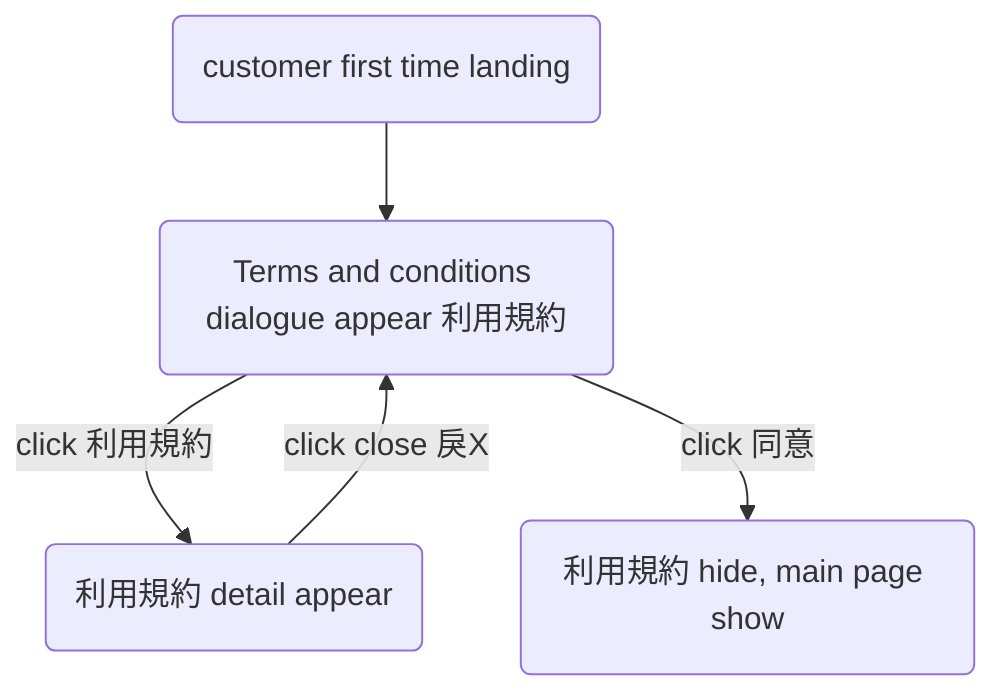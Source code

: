 %% ユーザー流れ - 1 (利用規約/ランディングページ)
graph TD
  A(customer first time landing) --> B(Terms and conditions dialogue appear 利用規約)
  B --> |click 利用規約|C(利用規約 detail appear)
  C --> |click close 戾X|B
  B --> |click 同意|D(利用規約 hide, main page show)
